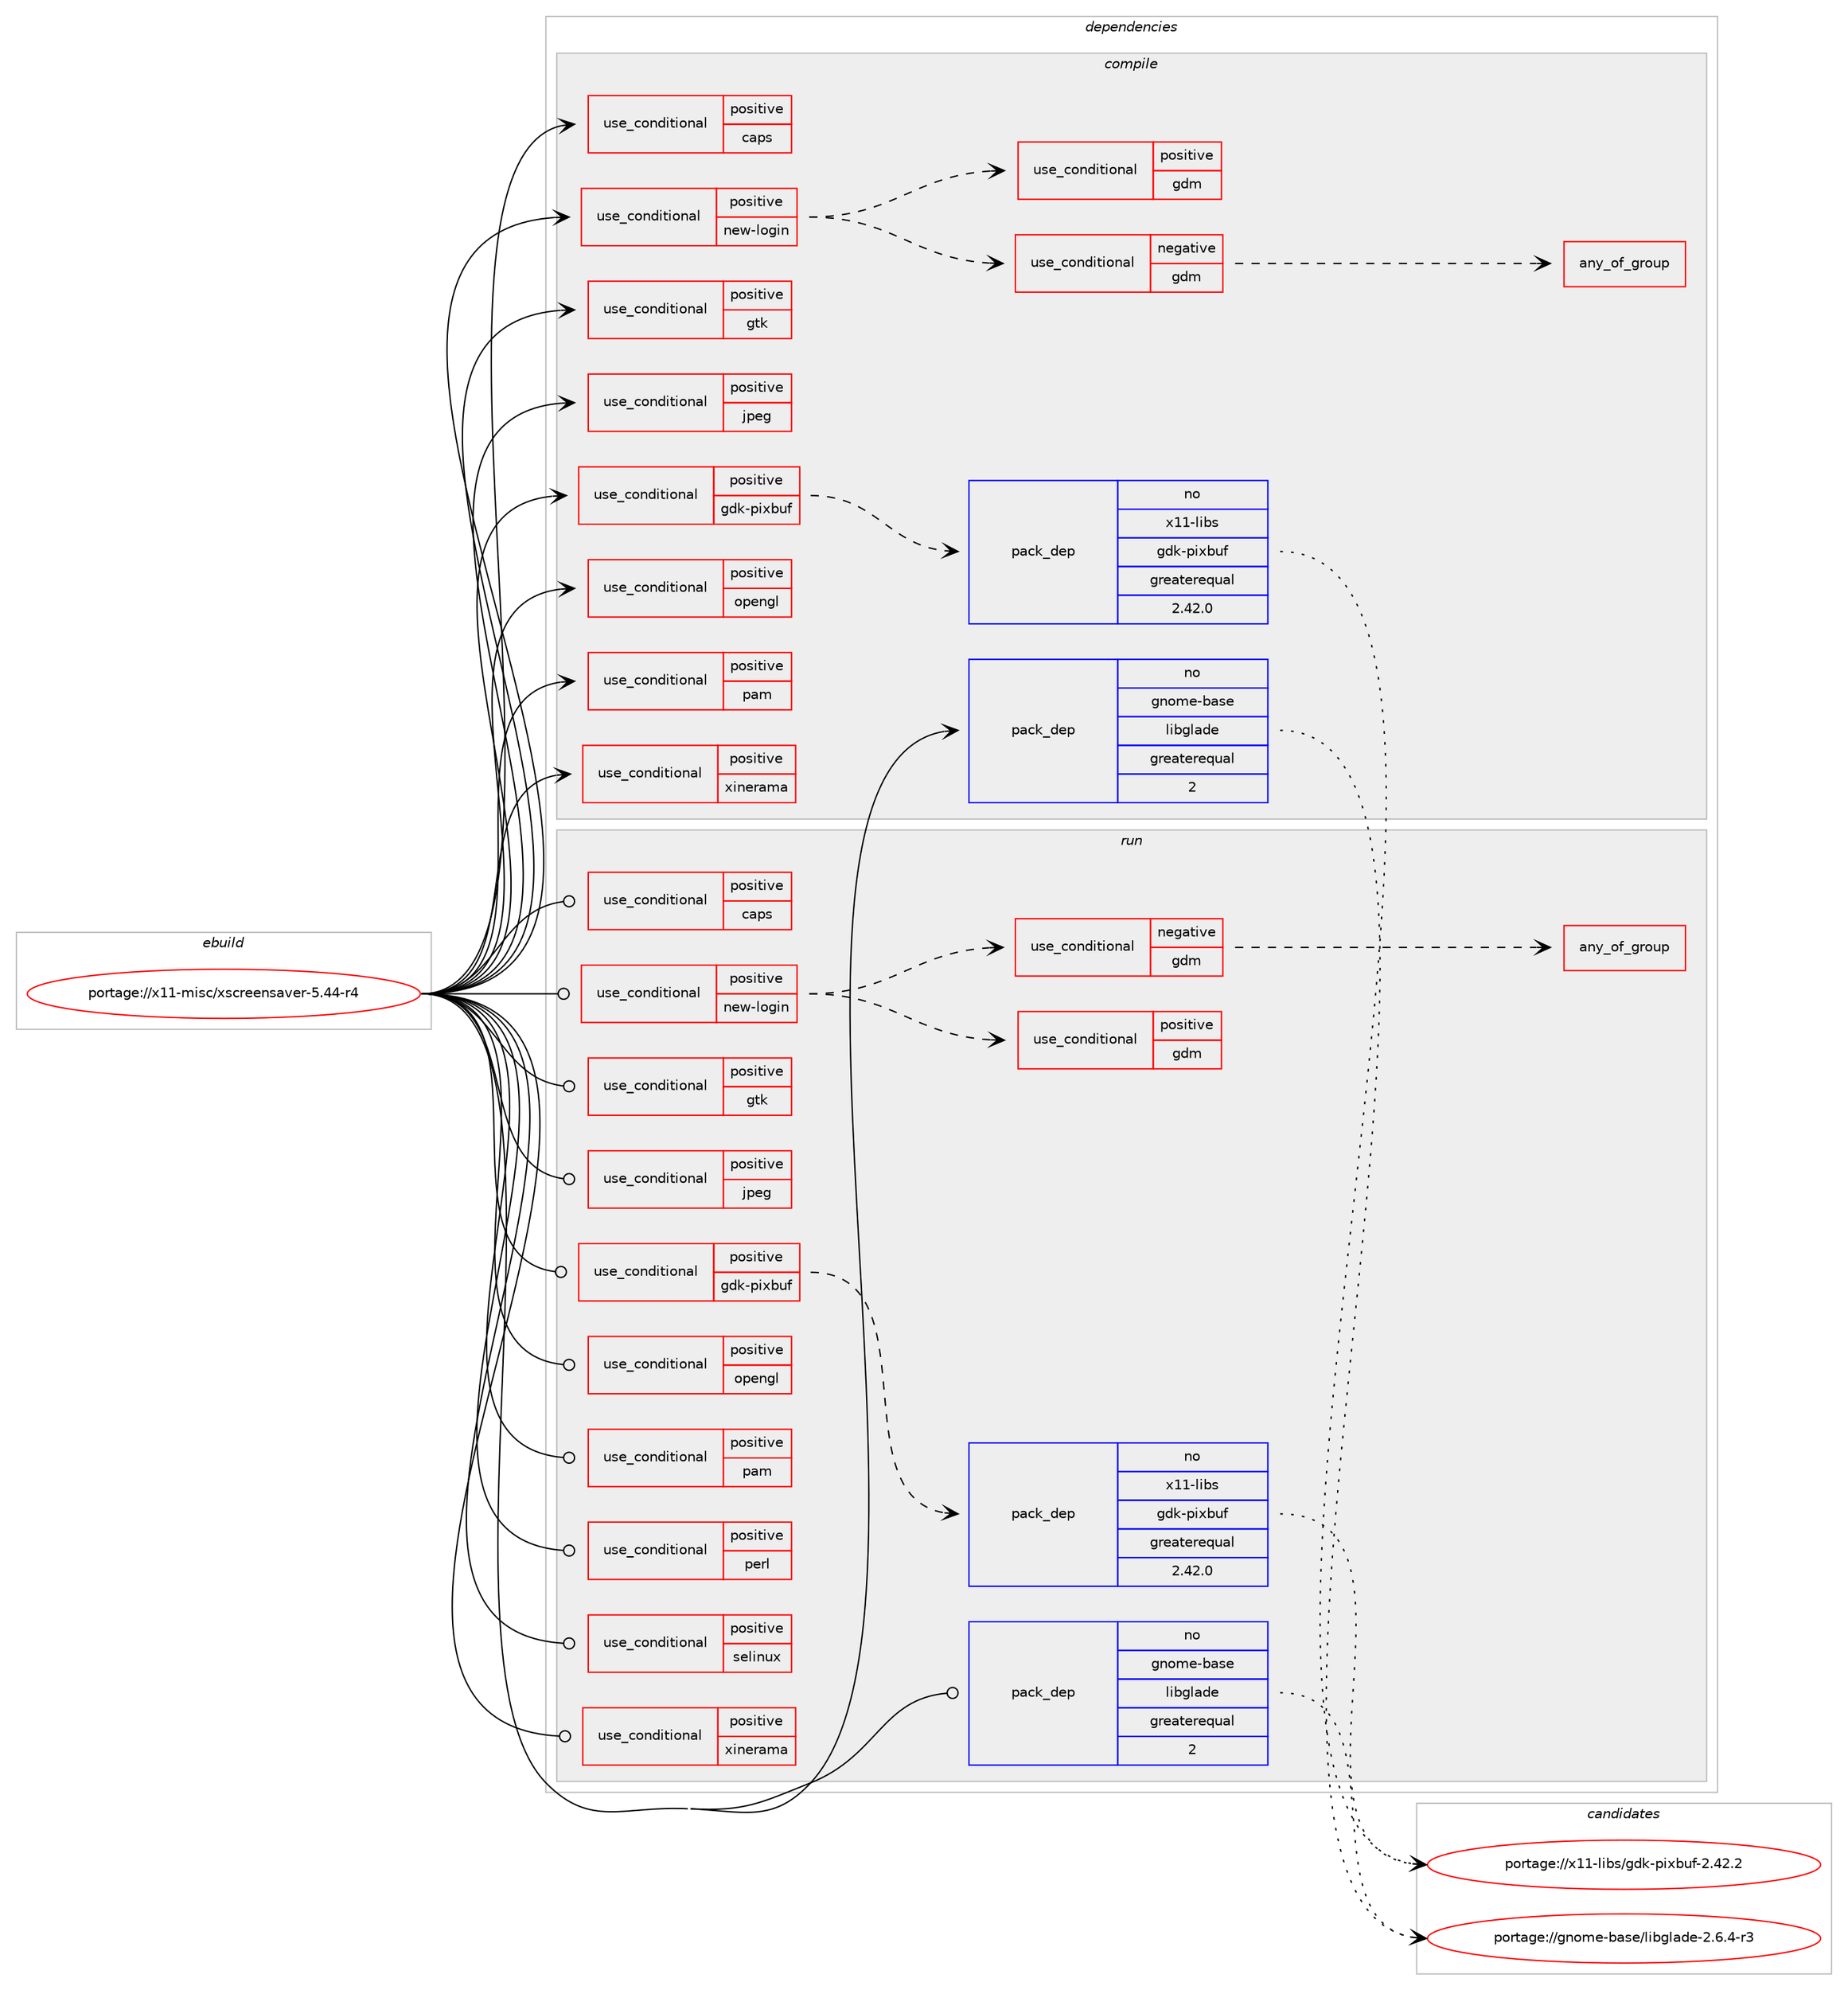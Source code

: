 digraph prolog {

# *************
# Graph options
# *************

newrank=true;
concentrate=true;
compound=true;
graph [rankdir=LR,fontname=Helvetica,fontsize=10,ranksep=1.5];#, ranksep=2.5, nodesep=0.2];
edge  [arrowhead=vee];
node  [fontname=Helvetica,fontsize=10];

# **********
# The ebuild
# **********

subgraph cluster_leftcol {
color=gray;
rank=same;
label=<<i>ebuild</i>>;
id [label="portage://x11-misc/xscreensaver-5.44-r4", color=red, width=4, href="../x11-misc/xscreensaver-5.44-r4.svg"];
}

# ****************
# The dependencies
# ****************

subgraph cluster_midcol {
color=gray;
label=<<i>dependencies</i>>;
subgraph cluster_compile {
fillcolor="#eeeeee";
style=filled;
label=<<i>compile</i>>;
subgraph cond2767 {
dependency4419 [label=<<TABLE BORDER="0" CELLBORDER="1" CELLSPACING="0" CELLPADDING="4"><TR><TD ROWSPAN="3" CELLPADDING="10">use_conditional</TD></TR><TR><TD>positive</TD></TR><TR><TD>caps</TD></TR></TABLE>>, shape=none, color=red];
# *** BEGIN UNKNOWN DEPENDENCY TYPE (TODO) ***
# dependency4419 -> package_dependency(portage://x11-misc/xscreensaver-5.44-r4,install,no,sys-libs,libcap,none,[,,],[],[])
# *** END UNKNOWN DEPENDENCY TYPE (TODO) ***

}
id:e -> dependency4419:w [weight=20,style="solid",arrowhead="vee"];
subgraph cond2768 {
dependency4420 [label=<<TABLE BORDER="0" CELLBORDER="1" CELLSPACING="0" CELLPADDING="4"><TR><TD ROWSPAN="3" CELLPADDING="10">use_conditional</TD></TR><TR><TD>positive</TD></TR><TR><TD>gdk-pixbuf</TD></TR></TABLE>>, shape=none, color=red];
# *** BEGIN UNKNOWN DEPENDENCY TYPE (TODO) ***
# dependency4420 -> package_dependency(portage://x11-misc/xscreensaver-5.44-r4,install,no,x11-libs,gdk-pixbuf-xlib,none,[,,],[],[])
# *** END UNKNOWN DEPENDENCY TYPE (TODO) ***

subgraph pack1571 {
dependency4421 [label=<<TABLE BORDER="0" CELLBORDER="1" CELLSPACING="0" CELLPADDING="4" WIDTH="220"><TR><TD ROWSPAN="6" CELLPADDING="30">pack_dep</TD></TR><TR><TD WIDTH="110">no</TD></TR><TR><TD>x11-libs</TD></TR><TR><TD>gdk-pixbuf</TD></TR><TR><TD>greaterequal</TD></TR><TR><TD>2.42.0</TD></TR></TABLE>>, shape=none, color=blue];
}
dependency4420:e -> dependency4421:w [weight=20,style="dashed",arrowhead="vee"];
}
id:e -> dependency4420:w [weight=20,style="solid",arrowhead="vee"];
subgraph cond2769 {
dependency4422 [label=<<TABLE BORDER="0" CELLBORDER="1" CELLSPACING="0" CELLPADDING="4"><TR><TD ROWSPAN="3" CELLPADDING="10">use_conditional</TD></TR><TR><TD>positive</TD></TR><TR><TD>gtk</TD></TR></TABLE>>, shape=none, color=red];
# *** BEGIN UNKNOWN DEPENDENCY TYPE (TODO) ***
# dependency4422 -> package_dependency(portage://x11-misc/xscreensaver-5.44-r4,install,no,x11-libs,gtk+,none,[,,],[slot(2)],[])
# *** END UNKNOWN DEPENDENCY TYPE (TODO) ***

}
id:e -> dependency4422:w [weight=20,style="solid",arrowhead="vee"];
subgraph cond2770 {
dependency4423 [label=<<TABLE BORDER="0" CELLBORDER="1" CELLSPACING="0" CELLPADDING="4"><TR><TD ROWSPAN="3" CELLPADDING="10">use_conditional</TD></TR><TR><TD>positive</TD></TR><TR><TD>jpeg</TD></TR></TABLE>>, shape=none, color=red];
# *** BEGIN UNKNOWN DEPENDENCY TYPE (TODO) ***
# dependency4423 -> package_dependency(portage://x11-misc/xscreensaver-5.44-r4,install,no,virtual,jpeg,none,[,,],[slot(0)],[])
# *** END UNKNOWN DEPENDENCY TYPE (TODO) ***

}
id:e -> dependency4423:w [weight=20,style="solid",arrowhead="vee"];
subgraph cond2771 {
dependency4424 [label=<<TABLE BORDER="0" CELLBORDER="1" CELLSPACING="0" CELLPADDING="4"><TR><TD ROWSPAN="3" CELLPADDING="10">use_conditional</TD></TR><TR><TD>positive</TD></TR><TR><TD>new-login</TD></TR></TABLE>>, shape=none, color=red];
subgraph cond2772 {
dependency4425 [label=<<TABLE BORDER="0" CELLBORDER="1" CELLSPACING="0" CELLPADDING="4"><TR><TD ROWSPAN="3" CELLPADDING="10">use_conditional</TD></TR><TR><TD>positive</TD></TR><TR><TD>gdm</TD></TR></TABLE>>, shape=none, color=red];
# *** BEGIN UNKNOWN DEPENDENCY TYPE (TODO) ***
# dependency4425 -> package_dependency(portage://x11-misc/xscreensaver-5.44-r4,install,no,gnome-base,gdm,none,[,,],[],[])
# *** END UNKNOWN DEPENDENCY TYPE (TODO) ***

}
dependency4424:e -> dependency4425:w [weight=20,style="dashed",arrowhead="vee"];
subgraph cond2773 {
dependency4426 [label=<<TABLE BORDER="0" CELLBORDER="1" CELLSPACING="0" CELLPADDING="4"><TR><TD ROWSPAN="3" CELLPADDING="10">use_conditional</TD></TR><TR><TD>negative</TD></TR><TR><TD>gdm</TD></TR></TABLE>>, shape=none, color=red];
subgraph any78 {
dependency4427 [label=<<TABLE BORDER="0" CELLBORDER="1" CELLSPACING="0" CELLPADDING="4"><TR><TD CELLPADDING="10">any_of_group</TD></TR></TABLE>>, shape=none, color=red];# *** BEGIN UNKNOWN DEPENDENCY TYPE (TODO) ***
# dependency4427 -> package_dependency(portage://x11-misc/xscreensaver-5.44-r4,install,no,x11-misc,lightdm,none,[,,],[],[])
# *** END UNKNOWN DEPENDENCY TYPE (TODO) ***

# *** BEGIN UNKNOWN DEPENDENCY TYPE (TODO) ***
# dependency4427 -> package_dependency(portage://x11-misc/xscreensaver-5.44-r4,install,no,lxde-base,lxdm,none,[,,],[],[])
# *** END UNKNOWN DEPENDENCY TYPE (TODO) ***

}
dependency4426:e -> dependency4427:w [weight=20,style="dashed",arrowhead="vee"];
}
dependency4424:e -> dependency4426:w [weight=20,style="dashed",arrowhead="vee"];
}
id:e -> dependency4424:w [weight=20,style="solid",arrowhead="vee"];
subgraph cond2774 {
dependency4428 [label=<<TABLE BORDER="0" CELLBORDER="1" CELLSPACING="0" CELLPADDING="4"><TR><TD ROWSPAN="3" CELLPADDING="10">use_conditional</TD></TR><TR><TD>positive</TD></TR><TR><TD>opengl</TD></TR></TABLE>>, shape=none, color=red];
# *** BEGIN UNKNOWN DEPENDENCY TYPE (TODO) ***
# dependency4428 -> package_dependency(portage://x11-misc/xscreensaver-5.44-r4,install,no,virtual,glu,none,[,,],[],[])
# *** END UNKNOWN DEPENDENCY TYPE (TODO) ***

# *** BEGIN UNKNOWN DEPENDENCY TYPE (TODO) ***
# dependency4428 -> package_dependency(portage://x11-misc/xscreensaver-5.44-r4,install,no,virtual,opengl,none,[,,],[],[])
# *** END UNKNOWN DEPENDENCY TYPE (TODO) ***

}
id:e -> dependency4428:w [weight=20,style="solid",arrowhead="vee"];
subgraph cond2775 {
dependency4429 [label=<<TABLE BORDER="0" CELLBORDER="1" CELLSPACING="0" CELLPADDING="4"><TR><TD ROWSPAN="3" CELLPADDING="10">use_conditional</TD></TR><TR><TD>positive</TD></TR><TR><TD>pam</TD></TR></TABLE>>, shape=none, color=red];
# *** BEGIN UNKNOWN DEPENDENCY TYPE (TODO) ***
# dependency4429 -> package_dependency(portage://x11-misc/xscreensaver-5.44-r4,install,no,sys-libs,pam,none,[,,],[],[])
# *** END UNKNOWN DEPENDENCY TYPE (TODO) ***

}
id:e -> dependency4429:w [weight=20,style="solid",arrowhead="vee"];
subgraph cond2776 {
dependency4430 [label=<<TABLE BORDER="0" CELLBORDER="1" CELLSPACING="0" CELLPADDING="4"><TR><TD ROWSPAN="3" CELLPADDING="10">use_conditional</TD></TR><TR><TD>positive</TD></TR><TR><TD>xinerama</TD></TR></TABLE>>, shape=none, color=red];
# *** BEGIN UNKNOWN DEPENDENCY TYPE (TODO) ***
# dependency4430 -> package_dependency(portage://x11-misc/xscreensaver-5.44-r4,install,no,x11-libs,libXinerama,none,[,,],[],[])
# *** END UNKNOWN DEPENDENCY TYPE (TODO) ***

}
id:e -> dependency4430:w [weight=20,style="solid",arrowhead="vee"];
# *** BEGIN UNKNOWN DEPENDENCY TYPE (TODO) ***
# id -> package_dependency(portage://x11-misc/xscreensaver-5.44-r4,install,no,dev-libs,libxml2,none,[,,],[],[])
# *** END UNKNOWN DEPENDENCY TYPE (TODO) ***

# *** BEGIN UNKNOWN DEPENDENCY TYPE (TODO) ***
# id -> package_dependency(portage://x11-misc/xscreensaver-5.44-r4,install,no,dev-util,intltool,none,[,,],[],[])
# *** END UNKNOWN DEPENDENCY TYPE (TODO) ***

subgraph pack1572 {
dependency4431 [label=<<TABLE BORDER="0" CELLBORDER="1" CELLSPACING="0" CELLPADDING="4" WIDTH="220"><TR><TD ROWSPAN="6" CELLPADDING="30">pack_dep</TD></TR><TR><TD WIDTH="110">no</TD></TR><TR><TD>gnome-base</TD></TR><TR><TD>libglade</TD></TR><TR><TD>greaterequal</TD></TR><TR><TD>2</TD></TR></TABLE>>, shape=none, color=blue];
}
id:e -> dependency4431:w [weight=20,style="solid",arrowhead="vee"];
# *** BEGIN UNKNOWN DEPENDENCY TYPE (TODO) ***
# id -> package_dependency(portage://x11-misc/xscreensaver-5.44-r4,install,no,media-libs,netpbm,none,[,,],[],[])
# *** END UNKNOWN DEPENDENCY TYPE (TODO) ***

# *** BEGIN UNKNOWN DEPENDENCY TYPE (TODO) ***
# id -> package_dependency(portage://x11-misc/xscreensaver-5.44-r4,install,no,sys-devel,bc,none,[,,],[],[])
# *** END UNKNOWN DEPENDENCY TYPE (TODO) ***

# *** BEGIN UNKNOWN DEPENDENCY TYPE (TODO) ***
# id -> package_dependency(portage://x11-misc/xscreensaver-5.44-r4,install,no,sys-devel,gettext,none,[,,],[],[])
# *** END UNKNOWN DEPENDENCY TYPE (TODO) ***

# *** BEGIN UNKNOWN DEPENDENCY TYPE (TODO) ***
# id -> package_dependency(portage://x11-misc/xscreensaver-5.44-r4,install,no,virtual,pkgconfig,none,[,,],[],[])
# *** END UNKNOWN DEPENDENCY TYPE (TODO) ***

# *** BEGIN UNKNOWN DEPENDENCY TYPE (TODO) ***
# id -> package_dependency(portage://x11-misc/xscreensaver-5.44-r4,install,no,x11-apps,appres,none,[,,],[],[])
# *** END UNKNOWN DEPENDENCY TYPE (TODO) ***

# *** BEGIN UNKNOWN DEPENDENCY TYPE (TODO) ***
# id -> package_dependency(portage://x11-misc/xscreensaver-5.44-r4,install,no,x11-apps,xwininfo,none,[,,],[],[])
# *** END UNKNOWN DEPENDENCY TYPE (TODO) ***

# *** BEGIN UNKNOWN DEPENDENCY TYPE (TODO) ***
# id -> package_dependency(portage://x11-misc/xscreensaver-5.44-r4,install,no,x11-base,xorg-proto,none,[,,],[],[])
# *** END UNKNOWN DEPENDENCY TYPE (TODO) ***

# *** BEGIN UNKNOWN DEPENDENCY TYPE (TODO) ***
# id -> package_dependency(portage://x11-misc/xscreensaver-5.44-r4,install,no,x11-libs,libX11,none,[,,],[],[])
# *** END UNKNOWN DEPENDENCY TYPE (TODO) ***

# *** BEGIN UNKNOWN DEPENDENCY TYPE (TODO) ***
# id -> package_dependency(portage://x11-misc/xscreensaver-5.44-r4,install,no,x11-libs,libXext,none,[,,],[],[])
# *** END UNKNOWN DEPENDENCY TYPE (TODO) ***

# *** BEGIN UNKNOWN DEPENDENCY TYPE (TODO) ***
# id -> package_dependency(portage://x11-misc/xscreensaver-5.44-r4,install,no,x11-libs,libXft,none,[,,],[],[])
# *** END UNKNOWN DEPENDENCY TYPE (TODO) ***

# *** BEGIN UNKNOWN DEPENDENCY TYPE (TODO) ***
# id -> package_dependency(portage://x11-misc/xscreensaver-5.44-r4,install,no,x11-libs,libXi,none,[,,],[],[])
# *** END UNKNOWN DEPENDENCY TYPE (TODO) ***

# *** BEGIN UNKNOWN DEPENDENCY TYPE (TODO) ***
# id -> package_dependency(portage://x11-misc/xscreensaver-5.44-r4,install,no,x11-libs,libXmu,none,[,,],[],[])
# *** END UNKNOWN DEPENDENCY TYPE (TODO) ***

# *** BEGIN UNKNOWN DEPENDENCY TYPE (TODO) ***
# id -> package_dependency(portage://x11-misc/xscreensaver-5.44-r4,install,no,x11-libs,libXrandr,none,[,,],[],[])
# *** END UNKNOWN DEPENDENCY TYPE (TODO) ***

# *** BEGIN UNKNOWN DEPENDENCY TYPE (TODO) ***
# id -> package_dependency(portage://x11-misc/xscreensaver-5.44-r4,install,no,x11-libs,libXt,none,[,,],[],[])
# *** END UNKNOWN DEPENDENCY TYPE (TODO) ***

# *** BEGIN UNKNOWN DEPENDENCY TYPE (TODO) ***
# id -> package_dependency(portage://x11-misc/xscreensaver-5.44-r4,install,no,x11-libs,libXxf86vm,none,[,,],[],[])
# *** END UNKNOWN DEPENDENCY TYPE (TODO) ***

}
subgraph cluster_compileandrun {
fillcolor="#eeeeee";
style=filled;
label=<<i>compile and run</i>>;
}
subgraph cluster_run {
fillcolor="#eeeeee";
style=filled;
label=<<i>run</i>>;
subgraph cond2777 {
dependency4432 [label=<<TABLE BORDER="0" CELLBORDER="1" CELLSPACING="0" CELLPADDING="4"><TR><TD ROWSPAN="3" CELLPADDING="10">use_conditional</TD></TR><TR><TD>positive</TD></TR><TR><TD>caps</TD></TR></TABLE>>, shape=none, color=red];
# *** BEGIN UNKNOWN DEPENDENCY TYPE (TODO) ***
# dependency4432 -> package_dependency(portage://x11-misc/xscreensaver-5.44-r4,run,no,sys-libs,libcap,none,[,,],[],[])
# *** END UNKNOWN DEPENDENCY TYPE (TODO) ***

}
id:e -> dependency4432:w [weight=20,style="solid",arrowhead="odot"];
subgraph cond2778 {
dependency4433 [label=<<TABLE BORDER="0" CELLBORDER="1" CELLSPACING="0" CELLPADDING="4"><TR><TD ROWSPAN="3" CELLPADDING="10">use_conditional</TD></TR><TR><TD>positive</TD></TR><TR><TD>gdk-pixbuf</TD></TR></TABLE>>, shape=none, color=red];
# *** BEGIN UNKNOWN DEPENDENCY TYPE (TODO) ***
# dependency4433 -> package_dependency(portage://x11-misc/xscreensaver-5.44-r4,run,no,x11-libs,gdk-pixbuf-xlib,none,[,,],[],[])
# *** END UNKNOWN DEPENDENCY TYPE (TODO) ***

subgraph pack1573 {
dependency4434 [label=<<TABLE BORDER="0" CELLBORDER="1" CELLSPACING="0" CELLPADDING="4" WIDTH="220"><TR><TD ROWSPAN="6" CELLPADDING="30">pack_dep</TD></TR><TR><TD WIDTH="110">no</TD></TR><TR><TD>x11-libs</TD></TR><TR><TD>gdk-pixbuf</TD></TR><TR><TD>greaterequal</TD></TR><TR><TD>2.42.0</TD></TR></TABLE>>, shape=none, color=blue];
}
dependency4433:e -> dependency4434:w [weight=20,style="dashed",arrowhead="vee"];
}
id:e -> dependency4433:w [weight=20,style="solid",arrowhead="odot"];
subgraph cond2779 {
dependency4435 [label=<<TABLE BORDER="0" CELLBORDER="1" CELLSPACING="0" CELLPADDING="4"><TR><TD ROWSPAN="3" CELLPADDING="10">use_conditional</TD></TR><TR><TD>positive</TD></TR><TR><TD>gtk</TD></TR></TABLE>>, shape=none, color=red];
# *** BEGIN UNKNOWN DEPENDENCY TYPE (TODO) ***
# dependency4435 -> package_dependency(portage://x11-misc/xscreensaver-5.44-r4,run,no,x11-libs,gtk+,none,[,,],[slot(2)],[])
# *** END UNKNOWN DEPENDENCY TYPE (TODO) ***

}
id:e -> dependency4435:w [weight=20,style="solid",arrowhead="odot"];
subgraph cond2780 {
dependency4436 [label=<<TABLE BORDER="0" CELLBORDER="1" CELLSPACING="0" CELLPADDING="4"><TR><TD ROWSPAN="3" CELLPADDING="10">use_conditional</TD></TR><TR><TD>positive</TD></TR><TR><TD>jpeg</TD></TR></TABLE>>, shape=none, color=red];
# *** BEGIN UNKNOWN DEPENDENCY TYPE (TODO) ***
# dependency4436 -> package_dependency(portage://x11-misc/xscreensaver-5.44-r4,run,no,virtual,jpeg,none,[,,],[slot(0)],[])
# *** END UNKNOWN DEPENDENCY TYPE (TODO) ***

}
id:e -> dependency4436:w [weight=20,style="solid",arrowhead="odot"];
subgraph cond2781 {
dependency4437 [label=<<TABLE BORDER="0" CELLBORDER="1" CELLSPACING="0" CELLPADDING="4"><TR><TD ROWSPAN="3" CELLPADDING="10">use_conditional</TD></TR><TR><TD>positive</TD></TR><TR><TD>new-login</TD></TR></TABLE>>, shape=none, color=red];
subgraph cond2782 {
dependency4438 [label=<<TABLE BORDER="0" CELLBORDER="1" CELLSPACING="0" CELLPADDING="4"><TR><TD ROWSPAN="3" CELLPADDING="10">use_conditional</TD></TR><TR><TD>positive</TD></TR><TR><TD>gdm</TD></TR></TABLE>>, shape=none, color=red];
# *** BEGIN UNKNOWN DEPENDENCY TYPE (TODO) ***
# dependency4438 -> package_dependency(portage://x11-misc/xscreensaver-5.44-r4,run,no,gnome-base,gdm,none,[,,],[],[])
# *** END UNKNOWN DEPENDENCY TYPE (TODO) ***

}
dependency4437:e -> dependency4438:w [weight=20,style="dashed",arrowhead="vee"];
subgraph cond2783 {
dependency4439 [label=<<TABLE BORDER="0" CELLBORDER="1" CELLSPACING="0" CELLPADDING="4"><TR><TD ROWSPAN="3" CELLPADDING="10">use_conditional</TD></TR><TR><TD>negative</TD></TR><TR><TD>gdm</TD></TR></TABLE>>, shape=none, color=red];
subgraph any79 {
dependency4440 [label=<<TABLE BORDER="0" CELLBORDER="1" CELLSPACING="0" CELLPADDING="4"><TR><TD CELLPADDING="10">any_of_group</TD></TR></TABLE>>, shape=none, color=red];# *** BEGIN UNKNOWN DEPENDENCY TYPE (TODO) ***
# dependency4440 -> package_dependency(portage://x11-misc/xscreensaver-5.44-r4,run,no,x11-misc,lightdm,none,[,,],[],[])
# *** END UNKNOWN DEPENDENCY TYPE (TODO) ***

# *** BEGIN UNKNOWN DEPENDENCY TYPE (TODO) ***
# dependency4440 -> package_dependency(portage://x11-misc/xscreensaver-5.44-r4,run,no,lxde-base,lxdm,none,[,,],[],[])
# *** END UNKNOWN DEPENDENCY TYPE (TODO) ***

}
dependency4439:e -> dependency4440:w [weight=20,style="dashed",arrowhead="vee"];
}
dependency4437:e -> dependency4439:w [weight=20,style="dashed",arrowhead="vee"];
}
id:e -> dependency4437:w [weight=20,style="solid",arrowhead="odot"];
subgraph cond2784 {
dependency4441 [label=<<TABLE BORDER="0" CELLBORDER="1" CELLSPACING="0" CELLPADDING="4"><TR><TD ROWSPAN="3" CELLPADDING="10">use_conditional</TD></TR><TR><TD>positive</TD></TR><TR><TD>opengl</TD></TR></TABLE>>, shape=none, color=red];
# *** BEGIN UNKNOWN DEPENDENCY TYPE (TODO) ***
# dependency4441 -> package_dependency(portage://x11-misc/xscreensaver-5.44-r4,run,no,virtual,glu,none,[,,],[],[])
# *** END UNKNOWN DEPENDENCY TYPE (TODO) ***

# *** BEGIN UNKNOWN DEPENDENCY TYPE (TODO) ***
# dependency4441 -> package_dependency(portage://x11-misc/xscreensaver-5.44-r4,run,no,virtual,opengl,none,[,,],[],[])
# *** END UNKNOWN DEPENDENCY TYPE (TODO) ***

}
id:e -> dependency4441:w [weight=20,style="solid",arrowhead="odot"];
subgraph cond2785 {
dependency4442 [label=<<TABLE BORDER="0" CELLBORDER="1" CELLSPACING="0" CELLPADDING="4"><TR><TD ROWSPAN="3" CELLPADDING="10">use_conditional</TD></TR><TR><TD>positive</TD></TR><TR><TD>pam</TD></TR></TABLE>>, shape=none, color=red];
# *** BEGIN UNKNOWN DEPENDENCY TYPE (TODO) ***
# dependency4442 -> package_dependency(portage://x11-misc/xscreensaver-5.44-r4,run,no,sys-libs,pam,none,[,,],[],[])
# *** END UNKNOWN DEPENDENCY TYPE (TODO) ***

}
id:e -> dependency4442:w [weight=20,style="solid",arrowhead="odot"];
subgraph cond2786 {
dependency4443 [label=<<TABLE BORDER="0" CELLBORDER="1" CELLSPACING="0" CELLPADDING="4"><TR><TD ROWSPAN="3" CELLPADDING="10">use_conditional</TD></TR><TR><TD>positive</TD></TR><TR><TD>perl</TD></TR></TABLE>>, shape=none, color=red];
# *** BEGIN UNKNOWN DEPENDENCY TYPE (TODO) ***
# dependency4443 -> package_dependency(portage://x11-misc/xscreensaver-5.44-r4,run,no,dev-lang,perl,none,[,,],[],[])
# *** END UNKNOWN DEPENDENCY TYPE (TODO) ***

# *** BEGIN UNKNOWN DEPENDENCY TYPE (TODO) ***
# dependency4443 -> package_dependency(portage://x11-misc/xscreensaver-5.44-r4,run,no,dev-perl,libwww-perl,none,[,,],[],[])
# *** END UNKNOWN DEPENDENCY TYPE (TODO) ***

# *** BEGIN UNKNOWN DEPENDENCY TYPE (TODO) ***
# dependency4443 -> package_dependency(portage://x11-misc/xscreensaver-5.44-r4,run,no,virtual,perl-Digest-MD5,none,[,,],[],[])
# *** END UNKNOWN DEPENDENCY TYPE (TODO) ***

}
id:e -> dependency4443:w [weight=20,style="solid",arrowhead="odot"];
subgraph cond2787 {
dependency4444 [label=<<TABLE BORDER="0" CELLBORDER="1" CELLSPACING="0" CELLPADDING="4"><TR><TD ROWSPAN="3" CELLPADDING="10">use_conditional</TD></TR><TR><TD>positive</TD></TR><TR><TD>selinux</TD></TR></TABLE>>, shape=none, color=red];
# *** BEGIN UNKNOWN DEPENDENCY TYPE (TODO) ***
# dependency4444 -> package_dependency(portage://x11-misc/xscreensaver-5.44-r4,run,no,sec-policy,selinux-xscreensaver,none,[,,],[],[])
# *** END UNKNOWN DEPENDENCY TYPE (TODO) ***

}
id:e -> dependency4444:w [weight=20,style="solid",arrowhead="odot"];
subgraph cond2788 {
dependency4445 [label=<<TABLE BORDER="0" CELLBORDER="1" CELLSPACING="0" CELLPADDING="4"><TR><TD ROWSPAN="3" CELLPADDING="10">use_conditional</TD></TR><TR><TD>positive</TD></TR><TR><TD>xinerama</TD></TR></TABLE>>, shape=none, color=red];
# *** BEGIN UNKNOWN DEPENDENCY TYPE (TODO) ***
# dependency4445 -> package_dependency(portage://x11-misc/xscreensaver-5.44-r4,run,no,x11-libs,libXinerama,none,[,,],[],[])
# *** END UNKNOWN DEPENDENCY TYPE (TODO) ***

}
id:e -> dependency4445:w [weight=20,style="solid",arrowhead="odot"];
# *** BEGIN UNKNOWN DEPENDENCY TYPE (TODO) ***
# id -> package_dependency(portage://x11-misc/xscreensaver-5.44-r4,run,no,dev-libs,libxml2,none,[,,],[],[])
# *** END UNKNOWN DEPENDENCY TYPE (TODO) ***

subgraph pack1574 {
dependency4446 [label=<<TABLE BORDER="0" CELLBORDER="1" CELLSPACING="0" CELLPADDING="4" WIDTH="220"><TR><TD ROWSPAN="6" CELLPADDING="30">pack_dep</TD></TR><TR><TD WIDTH="110">no</TD></TR><TR><TD>gnome-base</TD></TR><TR><TD>libglade</TD></TR><TR><TD>greaterequal</TD></TR><TR><TD>2</TD></TR></TABLE>>, shape=none, color=blue];
}
id:e -> dependency4446:w [weight=20,style="solid",arrowhead="odot"];
# *** BEGIN UNKNOWN DEPENDENCY TYPE (TODO) ***
# id -> package_dependency(portage://x11-misc/xscreensaver-5.44-r4,run,no,media-libs,netpbm,none,[,,],[],[])
# *** END UNKNOWN DEPENDENCY TYPE (TODO) ***

# *** BEGIN UNKNOWN DEPENDENCY TYPE (TODO) ***
# id -> package_dependency(portage://x11-misc/xscreensaver-5.44-r4,run,no,x11-apps,appres,none,[,,],[],[])
# *** END UNKNOWN DEPENDENCY TYPE (TODO) ***

# *** BEGIN UNKNOWN DEPENDENCY TYPE (TODO) ***
# id -> package_dependency(portage://x11-misc/xscreensaver-5.44-r4,run,no,x11-apps,xwininfo,none,[,,],[],[])
# *** END UNKNOWN DEPENDENCY TYPE (TODO) ***

# *** BEGIN UNKNOWN DEPENDENCY TYPE (TODO) ***
# id -> package_dependency(portage://x11-misc/xscreensaver-5.44-r4,run,no,x11-libs,libX11,none,[,,],[],[])
# *** END UNKNOWN DEPENDENCY TYPE (TODO) ***

# *** BEGIN UNKNOWN DEPENDENCY TYPE (TODO) ***
# id -> package_dependency(portage://x11-misc/xscreensaver-5.44-r4,run,no,x11-libs,libXext,none,[,,],[],[])
# *** END UNKNOWN DEPENDENCY TYPE (TODO) ***

# *** BEGIN UNKNOWN DEPENDENCY TYPE (TODO) ***
# id -> package_dependency(portage://x11-misc/xscreensaver-5.44-r4,run,no,x11-libs,libXft,none,[,,],[],[])
# *** END UNKNOWN DEPENDENCY TYPE (TODO) ***

# *** BEGIN UNKNOWN DEPENDENCY TYPE (TODO) ***
# id -> package_dependency(portage://x11-misc/xscreensaver-5.44-r4,run,no,x11-libs,libXi,none,[,,],[],[])
# *** END UNKNOWN DEPENDENCY TYPE (TODO) ***

# *** BEGIN UNKNOWN DEPENDENCY TYPE (TODO) ***
# id -> package_dependency(portage://x11-misc/xscreensaver-5.44-r4,run,no,x11-libs,libXmu,none,[,,],[],[])
# *** END UNKNOWN DEPENDENCY TYPE (TODO) ***

# *** BEGIN UNKNOWN DEPENDENCY TYPE (TODO) ***
# id -> package_dependency(portage://x11-misc/xscreensaver-5.44-r4,run,no,x11-libs,libXrandr,none,[,,],[],[])
# *** END UNKNOWN DEPENDENCY TYPE (TODO) ***

# *** BEGIN UNKNOWN DEPENDENCY TYPE (TODO) ***
# id -> package_dependency(portage://x11-misc/xscreensaver-5.44-r4,run,no,x11-libs,libXt,none,[,,],[],[])
# *** END UNKNOWN DEPENDENCY TYPE (TODO) ***

# *** BEGIN UNKNOWN DEPENDENCY TYPE (TODO) ***
# id -> package_dependency(portage://x11-misc/xscreensaver-5.44-r4,run,no,x11-libs,libXxf86vm,none,[,,],[],[])
# *** END UNKNOWN DEPENDENCY TYPE (TODO) ***

}
}

# **************
# The candidates
# **************

subgraph cluster_choices {
rank=same;
color=gray;
label=<<i>candidates</i>>;

subgraph choice1571 {
color=black;
nodesep=1;
choice1204949451081059811547103100107451121051209811710245504652504650 [label="portage://x11-libs/gdk-pixbuf-2.42.2", color=red, width=4,href="../x11-libs/gdk-pixbuf-2.42.2.svg"];
dependency4421:e -> choice1204949451081059811547103100107451121051209811710245504652504650:w [style=dotted,weight="100"];
}
subgraph choice1572 {
color=black;
nodesep=1;
choice1031101111091014598971151014710810598103108971001014550465446524511451 [label="portage://gnome-base/libglade-2.6.4-r3", color=red, width=4,href="../gnome-base/libglade-2.6.4-r3.svg"];
dependency4431:e -> choice1031101111091014598971151014710810598103108971001014550465446524511451:w [style=dotted,weight="100"];
}
subgraph choice1573 {
color=black;
nodesep=1;
choice1204949451081059811547103100107451121051209811710245504652504650 [label="portage://x11-libs/gdk-pixbuf-2.42.2", color=red, width=4,href="../x11-libs/gdk-pixbuf-2.42.2.svg"];
dependency4434:e -> choice1204949451081059811547103100107451121051209811710245504652504650:w [style=dotted,weight="100"];
}
subgraph choice1574 {
color=black;
nodesep=1;
choice1031101111091014598971151014710810598103108971001014550465446524511451 [label="portage://gnome-base/libglade-2.6.4-r3", color=red, width=4,href="../gnome-base/libglade-2.6.4-r3.svg"];
dependency4446:e -> choice1031101111091014598971151014710810598103108971001014550465446524511451:w [style=dotted,weight="100"];
}
}

}
